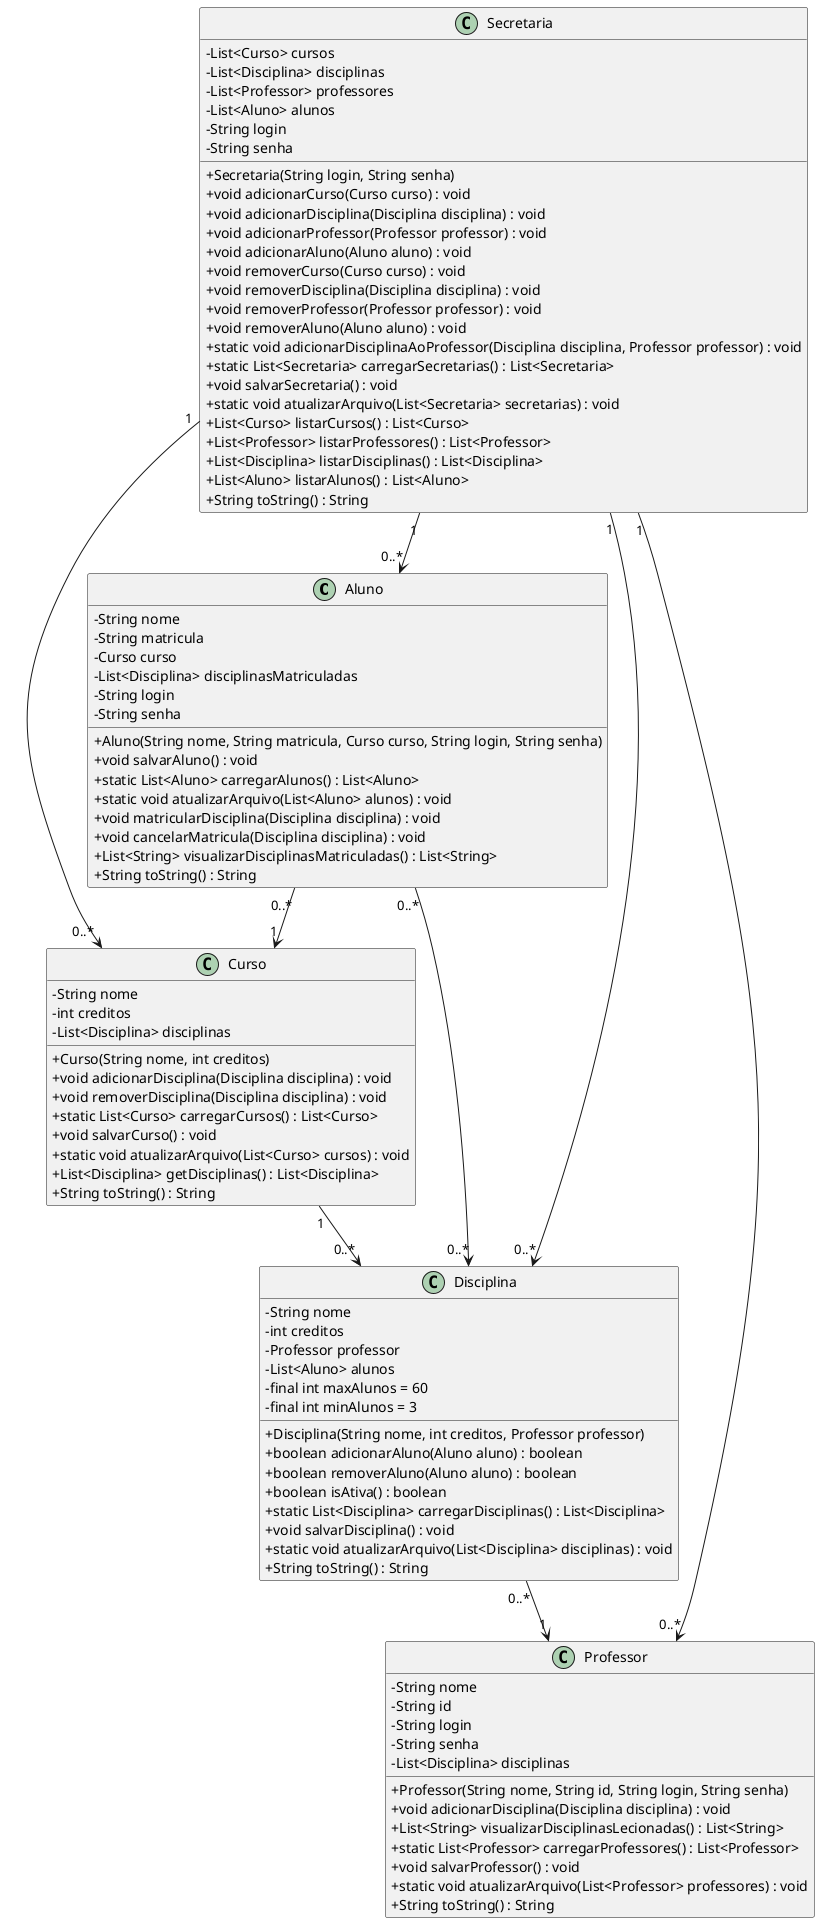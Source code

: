 @startuml
skinparam classAttributeIconSize 0

class Aluno {
    - String nome
    - String matricula
    - Curso curso
    - List<Disciplina> disciplinasMatriculadas
    - String login
    - String senha

    + Aluno(String nome, String matricula, Curso curso, String login, String senha)
    + void salvarAluno() : void
    + static List<Aluno> carregarAlunos() : List<Aluno>
    + static void atualizarArquivo(List<Aluno> alunos) : void
    + void matricularDisciplina(Disciplina disciplina) : void
    + void cancelarMatricula(Disciplina disciplina) : void
    + List<String> visualizarDisciplinasMatriculadas() : List<String>
    + String toString() : String
}

class Curso {
    - String nome
    - int creditos
    - List<Disciplina> disciplinas

    + Curso(String nome, int creditos)
    + void adicionarDisciplina(Disciplina disciplina) : void
    + void removerDisciplina(Disciplina disciplina) : void
    + static List<Curso> carregarCursos() : List<Curso>
    + void salvarCurso() : void
    + static void atualizarArquivo(List<Curso> cursos) : void
    + List<Disciplina> getDisciplinas() : List<Disciplina>
    + String toString() : String
}

class Disciplina {
    - String nome
    - int creditos
    - Professor professor
    - List<Aluno> alunos
    - final int maxAlunos = 60
    - final int minAlunos = 3

    + Disciplina(String nome, int creditos, Professor professor)
    + boolean adicionarAluno(Aluno aluno) : boolean
    + boolean removerAluno(Aluno aluno) : boolean
    + boolean isAtiva() : boolean
    + static List<Disciplina> carregarDisciplinas() : List<Disciplina>
    + void salvarDisciplina() : void
    + static void atualizarArquivo(List<Disciplina> disciplinas) : void
    + String toString() : String
}

class Professor {
    - String nome
    - String id
    - String login
    - String senha
    - List<Disciplina> disciplinas

    + Professor(String nome, String id, String login, String senha)
    + void adicionarDisciplina(Disciplina disciplina) : void
    + List<String> visualizarDisciplinasLecionadas() : List<String>
    + static List<Professor> carregarProfessores() : List<Professor>
    + void salvarProfessor() : void
    + static void atualizarArquivo(List<Professor> professores) : void
    + String toString() : String
}

class Secretaria {
    - List<Curso> cursos
    - List<Disciplina> disciplinas
    - List<Professor> professores
    - List<Aluno> alunos
    - String login
    - String senha

    + Secretaria(String login, String senha)
    + void adicionarCurso(Curso curso) : void
    + void adicionarDisciplina(Disciplina disciplina) : void
    + void adicionarProfessor(Professor professor) : void
    + void adicionarAluno(Aluno aluno) : void
    + void removerCurso(Curso curso) : void
    + void removerDisciplina(Disciplina disciplina) : void
    + void removerProfessor(Professor professor) : void
    + void removerAluno(Aluno aluno) : void
    + static void adicionarDisciplinaAoProfessor(Disciplina disciplina, Professor professor) : void
    + static List<Secretaria> carregarSecretarias() : List<Secretaria>
    + void salvarSecretaria() : void
    + static void atualizarArquivo(List<Secretaria> secretarias) : void
    + List<Curso> listarCursos() : List<Curso>
    + List<Professor> listarProfessores() : List<Professor>
    + List<Disciplina> listarDisciplinas() : List<Disciplina>
    + List<Aluno> listarAlunos() : List<Aluno>
    + String toString() : String
}
Aluno "0..*" --> "0..*" Disciplina
Aluno "0..*" --> "1" Curso
Disciplina "0..*" --> "1" Professor
Curso "1" --> "0..*" Disciplina
Secretaria "1" --> "0..*" Curso
Secretaria "1" --> "0..*" Disciplina
Secretaria "1" --> "0..*" Professor
Secretaria "1" --> "0..*" Aluno
@enduml
